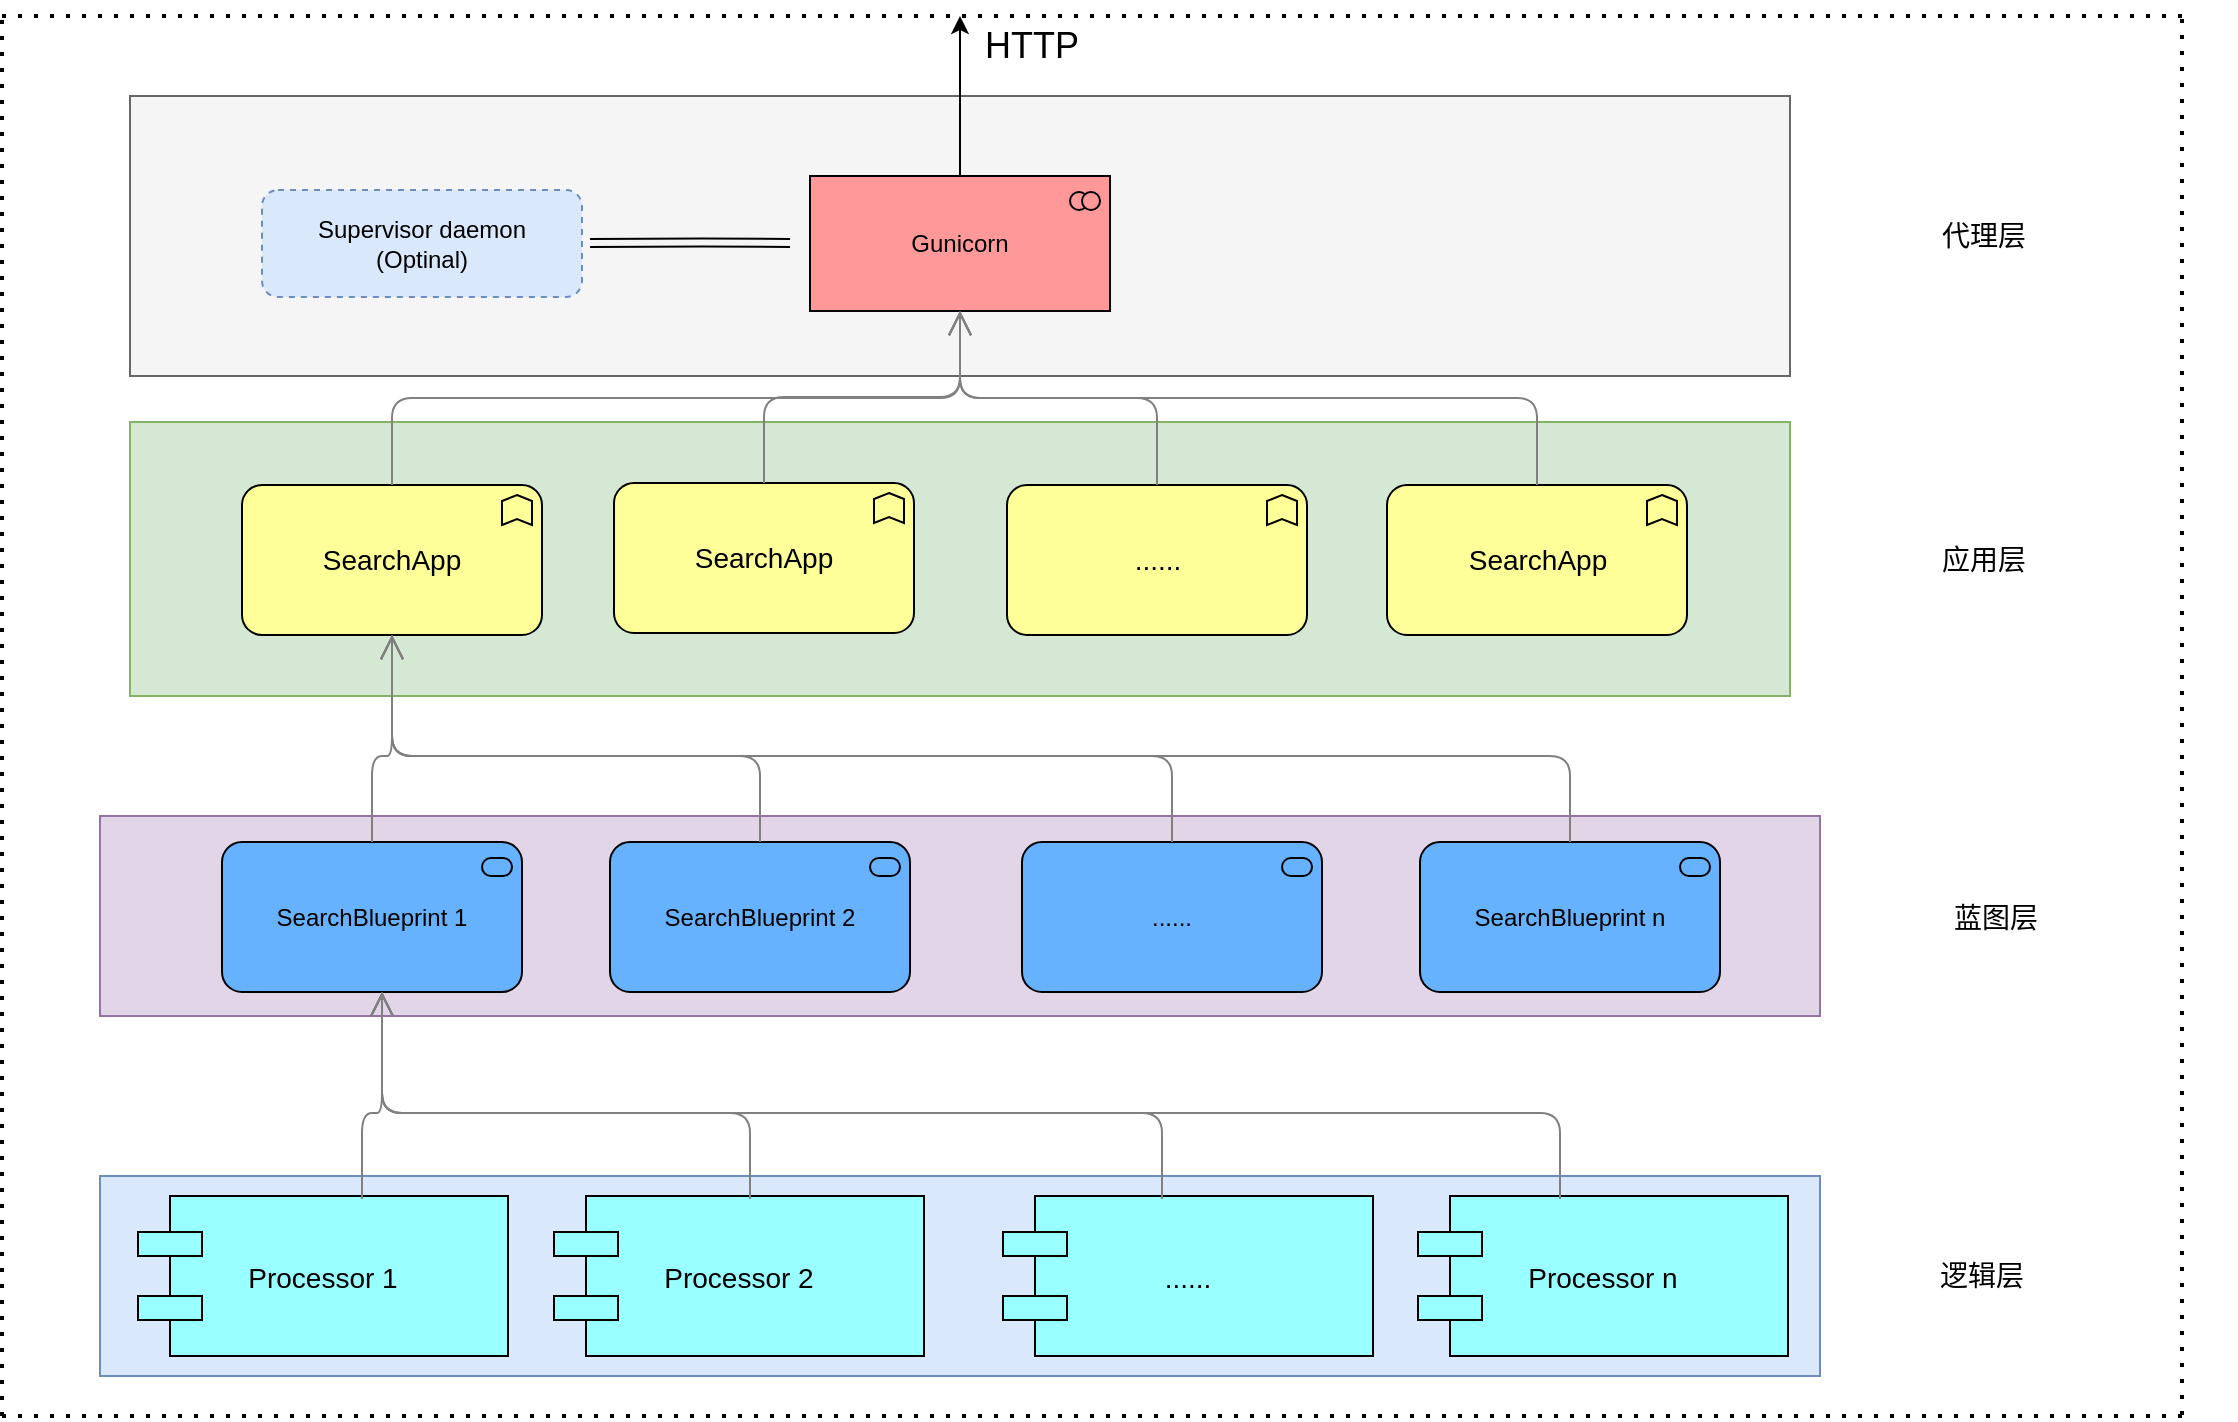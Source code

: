 <mxfile version="14.2.9" type="github">
  <diagram id="6I0OCvxSQrVGMHxT2VVA" name="Page-1">
    <mxGraphModel dx="2066" dy="1163" grid="1" gridSize="10" guides="1" tooltips="1" connect="1" arrows="1" fold="1" page="1" pageScale="1" pageWidth="850" pageHeight="1100" math="0" shadow="0">
      <root>
        <mxCell id="0" />
        <mxCell id="1" parent="0" />
        <mxCell id="dKdSaXE48SgPbhcamS2K-31" value="" style="whiteSpace=wrap;html=1;strokeColor=#6c8ebf;strokeWidth=1;fillColor=#dae8fc;fontSize=14;" parent="1" vertex="1">
          <mxGeometry x="409" y="750" width="860" height="100" as="geometry" />
        </mxCell>
        <mxCell id="dKdSaXE48SgPbhcamS2K-32" value="" style="whiteSpace=wrap;html=1;strokeColor=#82b366;strokeWidth=1;fillColor=#d5e8d4;fontSize=14;" parent="1" vertex="1">
          <mxGeometry x="424" y="373" width="830" height="137" as="geometry" />
        </mxCell>
        <mxCell id="dKdSaXE48SgPbhcamS2K-47" value="Processor 1" style="shape=component;align=center;fillColor=#99ffff;gradientColor=none;fontSize=14;" parent="1" vertex="1">
          <mxGeometry x="428" y="760" width="185" height="80" as="geometry" />
        </mxCell>
        <mxCell id="dKdSaXE48SgPbhcamS2K-49" value="Processor 2" style="shape=component;align=center;fillColor=#99ffff;gradientColor=none;fontSize=14;" parent="1" vertex="1">
          <mxGeometry x="636" y="760" width="185" height="80" as="geometry" />
        </mxCell>
        <mxCell id="dKdSaXE48SgPbhcamS2K-51" value="......" style="shape=component;align=center;fillColor=#99ffff;gradientColor=none;fontSize=14;" parent="1" vertex="1">
          <mxGeometry x="860.5" y="760" width="185" height="80" as="geometry" />
        </mxCell>
        <mxCell id="dKdSaXE48SgPbhcamS2K-53" value="Processor n" style="shape=component;align=center;fillColor=#99ffff;gradientColor=none;fontSize=14;" parent="1" vertex="1">
          <mxGeometry x="1068" y="760" width="185" height="80" as="geometry" />
        </mxCell>
        <mxCell id="dKdSaXE48SgPbhcamS2K-54" value="SearchApp" style="html=1;whiteSpace=wrap;fillColor=#ffff99;shape=mxgraph.archimate3.application;appType=func;archiType=rounded;fontSize=14;" parent="1" vertex="1">
          <mxGeometry x="480" y="404.5" width="150" height="75" as="geometry" />
        </mxCell>
        <mxCell id="dKdSaXE48SgPbhcamS2K-59" value="逻辑层" style="text;html=1;strokeColor=none;fillColor=none;align=center;verticalAlign=middle;whiteSpace=wrap;fontSize=14;" parent="1" vertex="1">
          <mxGeometry x="1230" y="790" width="240" height="20" as="geometry" />
        </mxCell>
        <mxCell id="dKdSaXE48SgPbhcamS2K-60" value="应用层" style="text;html=1;strokeColor=none;fillColor=none;align=center;verticalAlign=middle;whiteSpace=wrap;fontSize=14;" parent="1" vertex="1">
          <mxGeometry x="1231" y="431.5" width="240" height="20" as="geometry" />
        </mxCell>
        <mxCell id="_qcQWL1i_tCUkJWsPMVe-4" value="SearchApp" style="html=1;whiteSpace=wrap;fillColor=#ffff99;shape=mxgraph.archimate3.application;appType=func;archiType=rounded;fontSize=14;" vertex="1" parent="1">
          <mxGeometry x="666" y="403.5" width="150" height="75" as="geometry" />
        </mxCell>
        <mxCell id="_qcQWL1i_tCUkJWsPMVe-5" value="SearchApp" style="html=1;whiteSpace=wrap;fillColor=#ffff99;shape=mxgraph.archimate3.application;appType=func;archiType=rounded;fontSize=14;" vertex="1" parent="1">
          <mxGeometry x="1052.5" y="404.5" width="150" height="75" as="geometry" />
        </mxCell>
        <mxCell id="_qcQWL1i_tCUkJWsPMVe-6" value="" style="whiteSpace=wrap;html=1;strokeWidth=1;fontSize=14;fillColor=#f5f5f5;strokeColor=#666666;fontColor=#333333;" vertex="1" parent="1">
          <mxGeometry x="424" y="210" width="830" height="140" as="geometry" />
        </mxCell>
        <mxCell id="_qcQWL1i_tCUkJWsPMVe-20" style="edgeStyle=orthogonalEdgeStyle;rounded=0;orthogonalLoop=1;jettySize=auto;html=1;" edge="1" parent="1" source="_qcQWL1i_tCUkJWsPMVe-7">
          <mxGeometry relative="1" as="geometry">
            <mxPoint x="839" y="170" as="targetPoint" />
          </mxGeometry>
        </mxCell>
        <mxCell id="_qcQWL1i_tCUkJWsPMVe-7" value="Gunicorn" style="html=1;outlineConnect=0;whiteSpace=wrap;fillColor=#FF9999;shape=mxgraph.archimate3.application;appType=collab;archiType=square;" vertex="1" parent="1">
          <mxGeometry x="764" y="250" width="150" height="67.5" as="geometry" />
        </mxCell>
        <mxCell id="_qcQWL1i_tCUkJWsPMVe-10" style="edgeStyle=elbowEdgeStyle;rounded=1;elbow=vertical;html=1;startSize=10;endArrow=open;endFill=0;endSize=10;jettySize=auto;orthogonalLoop=1;strokeColor=#808080;fontSize=14;exitX=0.5;exitY=0;exitDx=0;exitDy=0;exitPerimeter=0;entryX=0.5;entryY=1;entryDx=0;entryDy=0;entryPerimeter=0;" edge="1" parent="1" source="dKdSaXE48SgPbhcamS2K-54" target="_qcQWL1i_tCUkJWsPMVe-7">
          <mxGeometry relative="1" as="geometry">
            <mxPoint x="594" y="393" as="sourcePoint" />
            <mxPoint x="677.5" y="308" as="targetPoint" />
          </mxGeometry>
        </mxCell>
        <mxCell id="_qcQWL1i_tCUkJWsPMVe-12" style="edgeStyle=elbowEdgeStyle;rounded=1;elbow=vertical;html=1;startSize=10;endArrow=open;endFill=0;endSize=10;jettySize=auto;orthogonalLoop=1;strokeColor=#808080;fontSize=14;entryX=0.5;entryY=1;entryDx=0;entryDy=0;entryPerimeter=0;exitX=0.5;exitY=0;exitDx=0;exitDy=0;exitPerimeter=0;" edge="1" parent="1" source="_qcQWL1i_tCUkJWsPMVe-4" target="_qcQWL1i_tCUkJWsPMVe-7">
          <mxGeometry relative="1" as="geometry">
            <mxPoint x="848.5" y="405" as="sourcePoint" />
            <mxPoint x="724" y="320" as="targetPoint" />
          </mxGeometry>
        </mxCell>
        <mxCell id="_qcQWL1i_tCUkJWsPMVe-13" style="edgeStyle=elbowEdgeStyle;rounded=1;elbow=vertical;html=1;startSize=10;endArrow=open;endFill=0;endSize=10;jettySize=auto;orthogonalLoop=1;strokeColor=#808080;fontSize=14;exitX=0.5;exitY=0;exitDx=0;exitDy=0;exitPerimeter=0;" edge="1" parent="1" source="_qcQWL1i_tCUkJWsPMVe-5" target="_qcQWL1i_tCUkJWsPMVe-7">
          <mxGeometry relative="1" as="geometry">
            <mxPoint x="1098.5" y="385" as="sourcePoint" />
            <mxPoint x="974" y="300" as="targetPoint" />
          </mxGeometry>
        </mxCell>
        <mxCell id="_qcQWL1i_tCUkJWsPMVe-14" value="代理层" style="text;html=1;strokeColor=none;fillColor=none;align=center;verticalAlign=middle;whiteSpace=wrap;fontSize=14;" vertex="1" parent="1">
          <mxGeometry x="1231" y="270" width="240" height="20" as="geometry" />
        </mxCell>
        <mxCell id="_qcQWL1i_tCUkJWsPMVe-15" value="" style="endArrow=none;dashed=1;html=1;dashPattern=1 3;strokeWidth=2;" edge="1" parent="1">
          <mxGeometry width="50" height="50" relative="1" as="geometry">
            <mxPoint x="360" y="870" as="sourcePoint" />
            <mxPoint x="360" y="170" as="targetPoint" />
          </mxGeometry>
        </mxCell>
        <mxCell id="_qcQWL1i_tCUkJWsPMVe-17" value="" style="endArrow=none;dashed=1;html=1;dashPattern=1 3;strokeWidth=2;" edge="1" parent="1">
          <mxGeometry width="50" height="50" relative="1" as="geometry">
            <mxPoint x="1450" y="869.5" as="sourcePoint" />
            <mxPoint x="1450" y="170" as="targetPoint" />
          </mxGeometry>
        </mxCell>
        <mxCell id="_qcQWL1i_tCUkJWsPMVe-18" value="" style="endArrow=none;dashed=1;html=1;dashPattern=1 3;strokeWidth=2;" edge="1" parent="1">
          <mxGeometry width="50" height="50" relative="1" as="geometry">
            <mxPoint x="360" y="170" as="sourcePoint" />
            <mxPoint x="1450" y="170" as="targetPoint" />
          </mxGeometry>
        </mxCell>
        <mxCell id="_qcQWL1i_tCUkJWsPMVe-19" value="" style="endArrow=none;dashed=1;html=1;dashPattern=1 3;strokeWidth=2;" edge="1" parent="1">
          <mxGeometry width="50" height="50" relative="1" as="geometry">
            <mxPoint x="360" y="870" as="sourcePoint" />
            <mxPoint x="1450" y="870" as="targetPoint" />
          </mxGeometry>
        </mxCell>
        <mxCell id="_qcQWL1i_tCUkJWsPMVe-21" value="&lt;font style=&quot;font-size: 18px&quot;&gt;HTTP&lt;/font&gt;" style="text;html=1;strokeColor=none;fillColor=none;align=center;verticalAlign=middle;whiteSpace=wrap;rounded=0;" vertex="1" parent="1">
          <mxGeometry x="840" y="170" width="70" height="30" as="geometry" />
        </mxCell>
        <mxCell id="_qcQWL1i_tCUkJWsPMVe-22" value="" style="whiteSpace=wrap;html=1;strokeColor=#9673a6;strokeWidth=1;fillColor=#e1d5e7;fontSize=14;" vertex="1" parent="1">
          <mxGeometry x="409" y="570" width="860" height="100" as="geometry" />
        </mxCell>
        <mxCell id="_qcQWL1i_tCUkJWsPMVe-23" value="SearchBlueprint 1" style="html=1;outlineConnect=0;whiteSpace=wrap;fillColor=#66B2FF;shape=mxgraph.archimate3.application;appType=serv;archiType=rounded" vertex="1" parent="1">
          <mxGeometry x="470" y="583" width="150" height="75" as="geometry" />
        </mxCell>
        <mxCell id="_qcQWL1i_tCUkJWsPMVe-27" value="......" style="html=1;whiteSpace=wrap;fillColor=#ffff99;shape=mxgraph.archimate3.application;appType=func;archiType=rounded;fontSize=14;" vertex="1" parent="1">
          <mxGeometry x="862.5" y="404.5" width="150" height="75" as="geometry" />
        </mxCell>
        <mxCell id="_qcQWL1i_tCUkJWsPMVe-28" value="SearchBlueprint 2" style="html=1;outlineConnect=0;whiteSpace=wrap;fillColor=#66B2FF;shape=mxgraph.archimate3.application;appType=serv;archiType=rounded" vertex="1" parent="1">
          <mxGeometry x="664" y="583" width="150" height="75" as="geometry" />
        </mxCell>
        <mxCell id="_qcQWL1i_tCUkJWsPMVe-29" value="......" style="html=1;outlineConnect=0;whiteSpace=wrap;fillColor=#66B2FF;shape=mxgraph.archimate3.application;appType=serv;archiType=rounded" vertex="1" parent="1">
          <mxGeometry x="870" y="583" width="150" height="75" as="geometry" />
        </mxCell>
        <mxCell id="_qcQWL1i_tCUkJWsPMVe-30" value="SearchBlueprint n" style="html=1;outlineConnect=0;whiteSpace=wrap;fillColor=#66B2FF;shape=mxgraph.archimate3.application;appType=serv;archiType=rounded" vertex="1" parent="1">
          <mxGeometry x="1069" y="583" width="150" height="75" as="geometry" />
        </mxCell>
        <mxCell id="_qcQWL1i_tCUkJWsPMVe-31" style="edgeStyle=elbowEdgeStyle;rounded=1;elbow=vertical;html=1;startSize=10;endArrow=open;endFill=0;endSize=10;jettySize=auto;orthogonalLoop=1;strokeColor=#808080;fontSize=14;exitX=0.5;exitY=0;exitDx=0;exitDy=0;exitPerimeter=0;entryX=0.5;entryY=1;entryDx=0;entryDy=0;entryPerimeter=0;" edge="1" parent="1" source="_qcQWL1i_tCUkJWsPMVe-28" target="dKdSaXE48SgPbhcamS2K-54">
          <mxGeometry relative="1" as="geometry">
            <mxPoint x="555" y="593" as="sourcePoint" />
            <mxPoint x="599" y="490" as="targetPoint" />
            <Array as="points">
              <mxPoint x="700" y="540" />
              <mxPoint x="599" y="530" />
            </Array>
          </mxGeometry>
        </mxCell>
        <mxCell id="_qcQWL1i_tCUkJWsPMVe-32" style="edgeStyle=elbowEdgeStyle;rounded=1;elbow=vertical;html=1;startSize=10;endArrow=open;endFill=0;endSize=10;jettySize=auto;orthogonalLoop=1;strokeColor=#808080;fontSize=14;exitX=0.5;exitY=0;exitDx=0;exitDy=0;exitPerimeter=0;entryX=0.5;entryY=1;entryDx=0;entryDy=0;entryPerimeter=0;" edge="1" parent="1" source="_qcQWL1i_tCUkJWsPMVe-23" target="dKdSaXE48SgPbhcamS2K-54">
          <mxGeometry relative="1" as="geometry">
            <mxPoint x="749" y="593" as="sourcePoint" />
            <mxPoint x="590" y="470" as="targetPoint" />
            <Array as="points">
              <mxPoint x="609" y="540" />
            </Array>
          </mxGeometry>
        </mxCell>
        <mxCell id="_qcQWL1i_tCUkJWsPMVe-33" style="edgeStyle=elbowEdgeStyle;rounded=1;elbow=vertical;html=1;startSize=10;endArrow=open;endFill=0;endSize=10;jettySize=auto;orthogonalLoop=1;strokeColor=#808080;fontSize=14;exitX=0.5;exitY=0;exitDx=0;exitDy=0;exitPerimeter=0;entryX=0.5;entryY=1;entryDx=0;entryDy=0;entryPerimeter=0;" edge="1" parent="1" source="_qcQWL1i_tCUkJWsPMVe-29" target="dKdSaXE48SgPbhcamS2K-54">
          <mxGeometry relative="1" as="geometry">
            <mxPoint x="749" y="593" as="sourcePoint" />
            <mxPoint x="590" y="480" as="targetPoint" />
            <Array as="points">
              <mxPoint x="780" y="540" />
              <mxPoint x="710" y="550" />
              <mxPoint x="609" y="540" />
            </Array>
          </mxGeometry>
        </mxCell>
        <mxCell id="_qcQWL1i_tCUkJWsPMVe-34" style="edgeStyle=elbowEdgeStyle;rounded=1;elbow=vertical;html=1;startSize=10;endArrow=open;endFill=0;endSize=10;jettySize=auto;orthogonalLoop=1;strokeColor=#808080;fontSize=14;exitX=0.5;exitY=0;exitDx=0;exitDy=0;exitPerimeter=0;entryX=0.5;entryY=1;entryDx=0;entryDy=0;entryPerimeter=0;" edge="1" parent="1" source="_qcQWL1i_tCUkJWsPMVe-30" target="dKdSaXE48SgPbhcamS2K-54">
          <mxGeometry relative="1" as="geometry">
            <mxPoint x="955" y="593" as="sourcePoint" />
            <mxPoint x="590" y="480" as="targetPoint" />
            <Array as="points">
              <mxPoint x="760" y="540" />
              <mxPoint x="790" y="550" />
              <mxPoint x="720" y="560" />
              <mxPoint x="619" y="550" />
            </Array>
          </mxGeometry>
        </mxCell>
        <mxCell id="_qcQWL1i_tCUkJWsPMVe-35" value="蓝图层" style="text;html=1;strokeColor=none;fillColor=none;align=center;verticalAlign=middle;whiteSpace=wrap;fontSize=14;" vertex="1" parent="1">
          <mxGeometry x="1237" y="610.5" width="240" height="20" as="geometry" />
        </mxCell>
        <mxCell id="_qcQWL1i_tCUkJWsPMVe-40" style="edgeStyle=elbowEdgeStyle;rounded=1;elbow=vertical;html=1;startSize=10;endArrow=open;endFill=0;endSize=10;jettySize=auto;orthogonalLoop=1;strokeColor=#808080;fontSize=14;exitX=0.5;exitY=0;exitDx=0;exitDy=0;exitPerimeter=0;entryX=0.5;entryY=1;entryDx=0;entryDy=0;entryPerimeter=0;" edge="1" parent="1">
          <mxGeometry relative="1" as="geometry">
            <mxPoint x="734" y="761.5" as="sourcePoint" />
            <mxPoint x="550" y="658" as="targetPoint" />
            <Array as="points">
              <mxPoint x="695" y="718.5" />
              <mxPoint x="594" y="708.5" />
            </Array>
          </mxGeometry>
        </mxCell>
        <mxCell id="_qcQWL1i_tCUkJWsPMVe-41" style="edgeStyle=elbowEdgeStyle;rounded=1;elbow=vertical;html=1;startSize=10;endArrow=open;endFill=0;endSize=10;jettySize=auto;orthogonalLoop=1;strokeColor=#808080;fontSize=14;exitX=0.5;exitY=0;exitDx=0;exitDy=0;exitPerimeter=0;entryX=0.5;entryY=1;entryDx=0;entryDy=0;entryPerimeter=0;" edge="1" parent="1">
          <mxGeometry relative="1" as="geometry">
            <mxPoint x="540" y="761.5" as="sourcePoint" />
            <mxPoint x="550" y="658" as="targetPoint" />
            <Array as="points">
              <mxPoint x="604" y="718.5" />
            </Array>
          </mxGeometry>
        </mxCell>
        <mxCell id="_qcQWL1i_tCUkJWsPMVe-42" style="edgeStyle=elbowEdgeStyle;rounded=1;elbow=vertical;html=1;startSize=10;endArrow=open;endFill=0;endSize=10;jettySize=auto;orthogonalLoop=1;strokeColor=#808080;fontSize=14;exitX=0.5;exitY=0;exitDx=0;exitDy=0;exitPerimeter=0;entryX=0.5;entryY=1;entryDx=0;entryDy=0;entryPerimeter=0;" edge="1" parent="1">
          <mxGeometry relative="1" as="geometry">
            <mxPoint x="940" y="761.5" as="sourcePoint" />
            <mxPoint x="550" y="658" as="targetPoint" />
            <Array as="points">
              <mxPoint x="775" y="718.5" />
              <mxPoint x="705" y="728.5" />
              <mxPoint x="604" y="718.5" />
            </Array>
          </mxGeometry>
        </mxCell>
        <mxCell id="_qcQWL1i_tCUkJWsPMVe-43" style="edgeStyle=elbowEdgeStyle;rounded=1;elbow=vertical;html=1;startSize=10;endArrow=open;endFill=0;endSize=10;jettySize=auto;orthogonalLoop=1;strokeColor=#808080;fontSize=14;exitX=0.5;exitY=0;exitDx=0;exitDy=0;exitPerimeter=0;entryX=0.5;entryY=1;entryDx=0;entryDy=0;entryPerimeter=0;" edge="1" parent="1">
          <mxGeometry relative="1" as="geometry">
            <mxPoint x="1139" y="761.5" as="sourcePoint" />
            <mxPoint x="550" y="658" as="targetPoint" />
            <Array as="points">
              <mxPoint x="755" y="718.5" />
              <mxPoint x="785" y="728.5" />
              <mxPoint x="715" y="738.5" />
              <mxPoint x="614" y="728.5" />
            </Array>
          </mxGeometry>
        </mxCell>
        <mxCell id="_qcQWL1i_tCUkJWsPMVe-44" style="edgeStyle=elbowEdgeStyle;rounded=1;elbow=vertical;html=1;startSize=10;endArrow=open;endFill=0;endSize=10;jettySize=auto;orthogonalLoop=1;strokeColor=#808080;fontSize=14;" edge="1" parent="1" source="_qcQWL1i_tCUkJWsPMVe-27" target="_qcQWL1i_tCUkJWsPMVe-7">
          <mxGeometry relative="1" as="geometry">
            <mxPoint x="1137.5" y="414.5" as="sourcePoint" />
            <mxPoint x="849" y="327.5" as="targetPoint" />
          </mxGeometry>
        </mxCell>
        <mxCell id="_qcQWL1i_tCUkJWsPMVe-53" value="Supervisor daemon&lt;br&gt;(Optinal)" style="rounded=1;whiteSpace=wrap;html=1;dashed=1;fillColor=#dae8fc;strokeColor=#6c8ebf;" vertex="1" parent="1">
          <mxGeometry x="490" y="257" width="160" height="53.5" as="geometry" />
        </mxCell>
        <mxCell id="_qcQWL1i_tCUkJWsPMVe-54" value="" style="shape=image;html=1;verticalAlign=top;verticalLabelPosition=bottom;labelBackgroundColor=#ffffff;imageAspect=0;aspect=fixed;image=https://cdn1.iconfinder.com/data/icons/icons-for-a-site-1/64/advantage_protection-128.png;dashed=1;fillColor=#FF6666;" vertex="1" parent="1">
          <mxGeometry x="620" y="265.5" width="34" height="34" as="geometry" />
        </mxCell>
        <mxCell id="_qcQWL1i_tCUkJWsPMVe-61" value="" style="shape=link;html=1;" edge="1" parent="1">
          <mxGeometry width="100" relative="1" as="geometry">
            <mxPoint x="654" y="283.5" as="sourcePoint" />
            <mxPoint x="754" y="283.5" as="targetPoint" />
            <Array as="points">
              <mxPoint x="710" y="283.25" />
            </Array>
          </mxGeometry>
        </mxCell>
      </root>
    </mxGraphModel>
  </diagram>
</mxfile>

